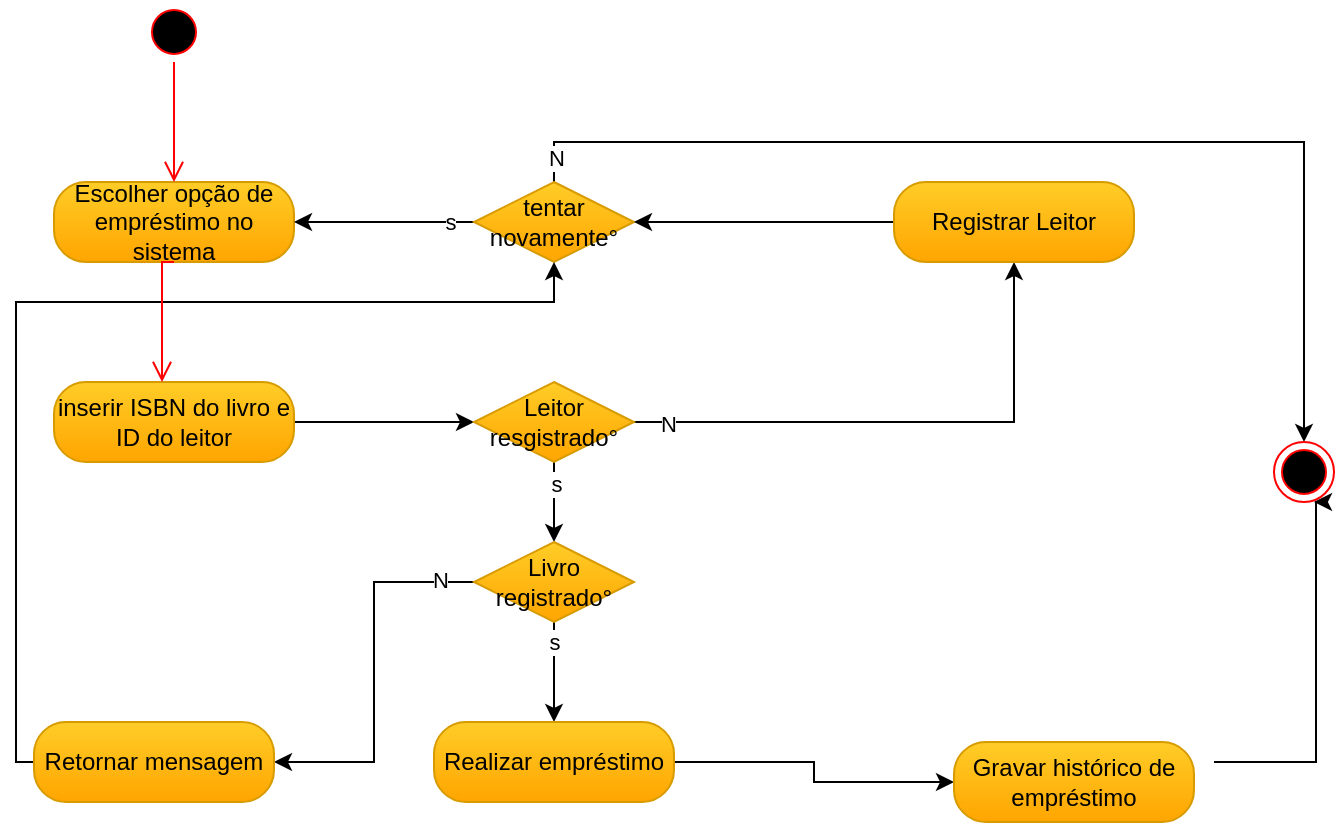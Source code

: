 <mxfile version="21.7.4" type="device">
  <diagram id="C5RBs43oDa-KdzZeNtuy" name="Page-1">
    <mxGraphModel dx="872" dy="473" grid="1" gridSize="10" guides="1" tooltips="1" connect="1" arrows="1" fold="1" page="1" pageScale="1" pageWidth="827" pageHeight="1169" math="0" shadow="0">
      <root>
        <mxCell id="WIyWlLk6GJQsqaUBKTNV-0" />
        <mxCell id="WIyWlLk6GJQsqaUBKTNV-1" parent="WIyWlLk6GJQsqaUBKTNV-0" />
        <mxCell id="A9qOQMDA3IsSoKH6Uclx-0" value="Escolher opção de empréstimo no sistema" style="rounded=1;whiteSpace=wrap;html=1;arcSize=40;fillColor=#ffcd28;strokeColor=#d79b00;gradientColor=#ffa500;" vertex="1" parent="WIyWlLk6GJQsqaUBKTNV-1">
          <mxGeometry x="30" y="100" width="120" height="40" as="geometry" />
        </mxCell>
        <mxCell id="A9qOQMDA3IsSoKH6Uclx-39" style="edgeStyle=orthogonalEdgeStyle;rounded=0;orthogonalLoop=1;jettySize=auto;html=1;exitX=1;exitY=0.5;exitDx=0;exitDy=0;" edge="1" parent="WIyWlLk6GJQsqaUBKTNV-1" source="A9qOQMDA3IsSoKH6Uclx-2" target="A9qOQMDA3IsSoKH6Uclx-7">
          <mxGeometry relative="1" as="geometry" />
        </mxCell>
        <mxCell id="A9qOQMDA3IsSoKH6Uclx-2" value="inserir ISBN do livro e ID do leitor" style="rounded=1;whiteSpace=wrap;html=1;arcSize=40;fillColor=#ffcd28;strokeColor=#d79b00;gradientColor=#ffa500;" vertex="1" parent="WIyWlLk6GJQsqaUBKTNV-1">
          <mxGeometry x="30" y="200" width="120" height="40" as="geometry" />
        </mxCell>
        <mxCell id="A9qOQMDA3IsSoKH6Uclx-46" value="" style="edgeStyle=orthogonalEdgeStyle;rounded=0;orthogonalLoop=1;jettySize=auto;html=1;" edge="1" parent="WIyWlLk6GJQsqaUBKTNV-1" source="A9qOQMDA3IsSoKH6Uclx-4" target="A9qOQMDA3IsSoKH6Uclx-0">
          <mxGeometry relative="1" as="geometry" />
        </mxCell>
        <mxCell id="A9qOQMDA3IsSoKH6Uclx-49" value="s" style="edgeLabel;html=1;align=center;verticalAlign=middle;resizable=0;points=[];" vertex="1" connectable="0" parent="A9qOQMDA3IsSoKH6Uclx-46">
          <mxGeometry x="-0.733" relative="1" as="geometry">
            <mxPoint as="offset" />
          </mxGeometry>
        </mxCell>
        <mxCell id="A9qOQMDA3IsSoKH6Uclx-51" style="edgeStyle=orthogonalEdgeStyle;rounded=0;orthogonalLoop=1;jettySize=auto;html=1;exitX=0.5;exitY=0;exitDx=0;exitDy=0;entryX=0.5;entryY=0;entryDx=0;entryDy=0;" edge="1" parent="WIyWlLk6GJQsqaUBKTNV-1" source="A9qOQMDA3IsSoKH6Uclx-4" target="A9qOQMDA3IsSoKH6Uclx-37">
          <mxGeometry relative="1" as="geometry" />
        </mxCell>
        <mxCell id="A9qOQMDA3IsSoKH6Uclx-52" value="N" style="edgeLabel;html=1;align=center;verticalAlign=middle;resizable=0;points=[];" vertex="1" connectable="0" parent="A9qOQMDA3IsSoKH6Uclx-51">
          <mxGeometry x="-0.956" y="-1" relative="1" as="geometry">
            <mxPoint as="offset" />
          </mxGeometry>
        </mxCell>
        <mxCell id="A9qOQMDA3IsSoKH6Uclx-4" value="tentar novamente°" style="rhombus;whiteSpace=wrap;html=1;fillColor=#ffcd28;strokeColor=#d79b00;gradientColor=#ffa500;" vertex="1" parent="WIyWlLk6GJQsqaUBKTNV-1">
          <mxGeometry x="240" y="100" width="80" height="40" as="geometry" />
        </mxCell>
        <mxCell id="A9qOQMDA3IsSoKH6Uclx-53" style="edgeStyle=orthogonalEdgeStyle;rounded=0;orthogonalLoop=1;jettySize=auto;html=1;exitX=1;exitY=0.5;exitDx=0;exitDy=0;entryX=0.5;entryY=1;entryDx=0;entryDy=0;" edge="1" parent="WIyWlLk6GJQsqaUBKTNV-1" source="A9qOQMDA3IsSoKH6Uclx-7" target="A9qOQMDA3IsSoKH6Uclx-16">
          <mxGeometry relative="1" as="geometry" />
        </mxCell>
        <mxCell id="A9qOQMDA3IsSoKH6Uclx-54" value="N" style="edgeLabel;html=1;align=center;verticalAlign=middle;resizable=0;points=[];" vertex="1" connectable="0" parent="A9qOQMDA3IsSoKH6Uclx-53">
          <mxGeometry x="-0.874" y="-1" relative="1" as="geometry">
            <mxPoint as="offset" />
          </mxGeometry>
        </mxCell>
        <mxCell id="A9qOQMDA3IsSoKH6Uclx-55" style="edgeStyle=orthogonalEdgeStyle;rounded=0;orthogonalLoop=1;jettySize=auto;html=1;exitX=0.5;exitY=1;exitDx=0;exitDy=0;entryX=0.5;entryY=0;entryDx=0;entryDy=0;" edge="1" parent="WIyWlLk6GJQsqaUBKTNV-1" source="A9qOQMDA3IsSoKH6Uclx-7" target="A9qOQMDA3IsSoKH6Uclx-11">
          <mxGeometry relative="1" as="geometry" />
        </mxCell>
        <mxCell id="A9qOQMDA3IsSoKH6Uclx-56" value="s" style="edgeLabel;html=1;align=center;verticalAlign=middle;resizable=0;points=[];" vertex="1" connectable="0" parent="A9qOQMDA3IsSoKH6Uclx-55">
          <mxGeometry x="-0.45" y="1" relative="1" as="geometry">
            <mxPoint as="offset" />
          </mxGeometry>
        </mxCell>
        <mxCell id="A9qOQMDA3IsSoKH6Uclx-7" value="Leitor resgistrado°" style="rhombus;whiteSpace=wrap;html=1;fillColor=#ffcd28;strokeColor=#d79b00;gradientColor=#ffa500;" vertex="1" parent="WIyWlLk6GJQsqaUBKTNV-1">
          <mxGeometry x="240" y="200" width="80" height="40" as="geometry" />
        </mxCell>
        <mxCell id="A9qOQMDA3IsSoKH6Uclx-57" style="edgeStyle=orthogonalEdgeStyle;rounded=0;orthogonalLoop=1;jettySize=auto;html=1;exitX=0.5;exitY=1;exitDx=0;exitDy=0;" edge="1" parent="WIyWlLk6GJQsqaUBKTNV-1" source="A9qOQMDA3IsSoKH6Uclx-11" target="A9qOQMDA3IsSoKH6Uclx-14">
          <mxGeometry relative="1" as="geometry" />
        </mxCell>
        <mxCell id="A9qOQMDA3IsSoKH6Uclx-58" value="s" style="edgeLabel;html=1;align=center;verticalAlign=middle;resizable=0;points=[];" vertex="1" connectable="0" parent="A9qOQMDA3IsSoKH6Uclx-57">
          <mxGeometry x="-0.6" relative="1" as="geometry">
            <mxPoint as="offset" />
          </mxGeometry>
        </mxCell>
        <mxCell id="A9qOQMDA3IsSoKH6Uclx-59" style="edgeStyle=orthogonalEdgeStyle;rounded=0;orthogonalLoop=1;jettySize=auto;html=1;exitX=0;exitY=0.5;exitDx=0;exitDy=0;entryX=1;entryY=0.5;entryDx=0;entryDy=0;" edge="1" parent="WIyWlLk6GJQsqaUBKTNV-1" source="A9qOQMDA3IsSoKH6Uclx-11" target="A9qOQMDA3IsSoKH6Uclx-40">
          <mxGeometry relative="1" as="geometry" />
        </mxCell>
        <mxCell id="A9qOQMDA3IsSoKH6Uclx-60" value="N" style="edgeLabel;html=1;align=center;verticalAlign=middle;resizable=0;points=[];" vertex="1" connectable="0" parent="A9qOQMDA3IsSoKH6Uclx-59">
          <mxGeometry x="-0.821" y="-1" relative="1" as="geometry">
            <mxPoint as="offset" />
          </mxGeometry>
        </mxCell>
        <mxCell id="A9qOQMDA3IsSoKH6Uclx-11" value="Livro registrado°" style="rhombus;whiteSpace=wrap;html=1;fillColor=#ffcd28;strokeColor=#d79b00;gradientColor=#ffa500;" vertex="1" parent="WIyWlLk6GJQsqaUBKTNV-1">
          <mxGeometry x="240" y="280" width="80" height="40" as="geometry" />
        </mxCell>
        <mxCell id="A9qOQMDA3IsSoKH6Uclx-35" style="edgeStyle=orthogonalEdgeStyle;rounded=0;orthogonalLoop=1;jettySize=auto;html=1;exitX=1;exitY=0.5;exitDx=0;exitDy=0;entryX=0;entryY=0.5;entryDx=0;entryDy=0;" edge="1" parent="WIyWlLk6GJQsqaUBKTNV-1" source="A9qOQMDA3IsSoKH6Uclx-14" target="A9qOQMDA3IsSoKH6Uclx-18">
          <mxGeometry relative="1" as="geometry" />
        </mxCell>
        <mxCell id="A9qOQMDA3IsSoKH6Uclx-14" value="Realizar empréstimo" style="rounded=1;whiteSpace=wrap;html=1;arcSize=40;fillColor=#ffcd28;strokeColor=#d79b00;gradientColor=#ffa500;" vertex="1" parent="WIyWlLk6GJQsqaUBKTNV-1">
          <mxGeometry x="220" y="370" width="120" height="40" as="geometry" />
        </mxCell>
        <mxCell id="A9qOQMDA3IsSoKH6Uclx-34" style="edgeStyle=orthogonalEdgeStyle;rounded=0;orthogonalLoop=1;jettySize=auto;html=1;exitX=0;exitY=0.5;exitDx=0;exitDy=0;entryX=1;entryY=0.5;entryDx=0;entryDy=0;" edge="1" parent="WIyWlLk6GJQsqaUBKTNV-1" source="A9qOQMDA3IsSoKH6Uclx-16" target="A9qOQMDA3IsSoKH6Uclx-4">
          <mxGeometry relative="1" as="geometry" />
        </mxCell>
        <mxCell id="A9qOQMDA3IsSoKH6Uclx-16" value="Registrar Leitor" style="rounded=1;whiteSpace=wrap;html=1;arcSize=40;fillColor=#ffcd28;strokeColor=#d79b00;gradientColor=#ffa500;" vertex="1" parent="WIyWlLk6GJQsqaUBKTNV-1">
          <mxGeometry x="450" y="100" width="120" height="40" as="geometry" />
        </mxCell>
        <mxCell id="A9qOQMDA3IsSoKH6Uclx-36" style="edgeStyle=orthogonalEdgeStyle;rounded=0;orthogonalLoop=1;jettySize=auto;html=1;exitX=1;exitY=0.25;exitDx=0;exitDy=0;" edge="1" parent="WIyWlLk6GJQsqaUBKTNV-1">
          <mxGeometry relative="1" as="geometry">
            <mxPoint x="660" y="260" as="targetPoint" />
            <mxPoint x="610" y="390" as="sourcePoint" />
            <Array as="points">
              <mxPoint x="661" y="390" />
            </Array>
          </mxGeometry>
        </mxCell>
        <mxCell id="A9qOQMDA3IsSoKH6Uclx-18" value="Gravar histórico de empréstimo" style="rounded=1;whiteSpace=wrap;html=1;arcSize=40;fillColor=#ffcd28;strokeColor=#d79b00;gradientColor=#ffa500;" vertex="1" parent="WIyWlLk6GJQsqaUBKTNV-1">
          <mxGeometry x="480" y="380" width="120" height="40" as="geometry" />
        </mxCell>
        <mxCell id="A9qOQMDA3IsSoKH6Uclx-32" value="" style="ellipse;html=1;shape=startState;fillColor=#000000;strokeColor=#ff0000;" vertex="1" parent="WIyWlLk6GJQsqaUBKTNV-1">
          <mxGeometry x="75" y="10" width="30" height="30" as="geometry" />
        </mxCell>
        <mxCell id="A9qOQMDA3IsSoKH6Uclx-37" value="" style="ellipse;html=1;shape=endState;fillColor=#000000;strokeColor=#ff0000;" vertex="1" parent="WIyWlLk6GJQsqaUBKTNV-1">
          <mxGeometry x="640" y="230" width="30" height="30" as="geometry" />
        </mxCell>
        <mxCell id="A9qOQMDA3IsSoKH6Uclx-61" style="edgeStyle=orthogonalEdgeStyle;rounded=0;orthogonalLoop=1;jettySize=auto;html=1;exitX=0;exitY=0.5;exitDx=0;exitDy=0;entryX=0.5;entryY=1;entryDx=0;entryDy=0;" edge="1" parent="WIyWlLk6GJQsqaUBKTNV-1" source="A9qOQMDA3IsSoKH6Uclx-40" target="A9qOQMDA3IsSoKH6Uclx-4">
          <mxGeometry relative="1" as="geometry">
            <mxPoint x="280" y="180" as="targetPoint" />
            <Array as="points">
              <mxPoint x="11" y="390" />
              <mxPoint x="11" y="160" />
              <mxPoint x="280" y="160" />
            </Array>
          </mxGeometry>
        </mxCell>
        <mxCell id="A9qOQMDA3IsSoKH6Uclx-40" value="Retornar mensagem" style="rounded=1;whiteSpace=wrap;html=1;arcSize=40;fillColor=#ffcd28;strokeColor=#d79b00;gradientColor=#ffa500;" vertex="1" parent="WIyWlLk6GJQsqaUBKTNV-1">
          <mxGeometry x="20" y="370" width="120" height="40" as="geometry" />
        </mxCell>
        <mxCell id="A9qOQMDA3IsSoKH6Uclx-65" value="" style="edgeStyle=orthogonalEdgeStyle;html=1;verticalAlign=bottom;endArrow=open;endSize=8;strokeColor=#ff0000;rounded=0;exitX=0.5;exitY=1;exitDx=0;exitDy=0;" edge="1" source="A9qOQMDA3IsSoKH6Uclx-0" parent="WIyWlLk6GJQsqaUBKTNV-1">
          <mxGeometry relative="1" as="geometry">
            <mxPoint x="84" y="200" as="targetPoint" />
            <mxPoint x="90" y="290" as="sourcePoint" />
            <Array as="points">
              <mxPoint x="84" y="140" />
            </Array>
          </mxGeometry>
        </mxCell>
        <mxCell id="A9qOQMDA3IsSoKH6Uclx-67" value="" style="edgeStyle=orthogonalEdgeStyle;html=1;verticalAlign=bottom;endArrow=open;endSize=8;strokeColor=#ff0000;rounded=0;entryX=0.5;entryY=0;entryDx=0;entryDy=0;exitX=0.5;exitY=1;exitDx=0;exitDy=0;" edge="1" source="A9qOQMDA3IsSoKH6Uclx-32" parent="WIyWlLk6GJQsqaUBKTNV-1" target="A9qOQMDA3IsSoKH6Uclx-0">
          <mxGeometry relative="1" as="geometry">
            <mxPoint x="90" y="50" as="targetPoint" />
            <mxPoint x="90" y="80" as="sourcePoint" />
          </mxGeometry>
        </mxCell>
      </root>
    </mxGraphModel>
  </diagram>
</mxfile>
